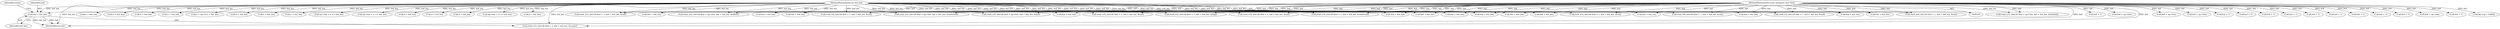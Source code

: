 digraph "0_radare2_52b1526443c1f433087928291d1c3d37a5600515@pointer" {
"1000454" [label="(Call,buf + buf_len)"];
"1000102" [label="(MethodParameterIn,const unsigned char *buf)"];
"1000103" [label="(MethodParameterIn,int buf_len)"];
"1000306" [label="(Call,n < buf_len)"];
"1000788" [label="(Call,buf + 1)"];
"1000830" [label="(Call,op->len + n <= buf_len)"];
"1000530" [label="(Call,buf + op->len)"];
"1000529" [label="(Call,read_u32_leb128 (buf + op->len, buf + buf_len, &def))"];
"1000500" [label="(Call,buf + op->len)"];
"1000633" [label="(Call,read_u32_leb128 (buf + 1, buf + buf_len, &val))"];
"1000291" [label="(Call,read_i32_leb128 (buf + 1, buf + buf_len, &val))"];
"1000660" [label="(Call,buf + op->len)"];
"1000718" [label="(Call,buf + 1)"];
"1000866" [label="(Call,buf + 1)"];
"1000865" [label="(Call,read_u32_leb128 (buf + 1, buf + buf_len, &reserved))"];
"1000913" [label="(Call,buf + 1)"];
"1001073" [label="(MethodReturn,int)"];
"1000676" [label="(Call,op->len + n <= buf_len)"];
"1000454" [label="(Call,buf + buf_len)"];
"1000721" [label="(Call,buf + buf_len)"];
"1000946" [label="(Call,read_i64_leb128 (buf + 1, buf + buf_len, &val))"];
"1000295" [label="(Call,buf + buf_len)"];
"1001021" [label="(Call,buf + 1)"];
"1000455" [label="(Identifier,buf)"];
"1000634" [label="(Call,buf + 1)"];
"1000648" [label="(Call,n < buf_len)"];
"1000813" [label="(Call,read_u32_leb128 (buf + op->len, buf + buf_len, &offset))"];
"1000546" [label="(Call,n + op->len < buf_len)"];
"1001035" [label="(Call,n < buf_len)"];
"1000451" [label="(Call,buf + 1)"];
"1000402" [label="(Call,buf + buf_len)"];
"1000981" [label="(Call,buf + 1)"];
"1000398" [label="(Call,read_u32_leb128 (buf + 1, buf + buf_len, &val))"];
"1000637" [label="(Call,buf + buf_len)"];
"1000103" [label="(MethodParameterIn,int buf_len)"];
"1000984" [label="(Call,buf + buf_len)"];
"1000980" [label="(Call,read_u32_leb128 (buf + 1, buf + buf_len, &val))"];
"1000514" [label="(Call,op->len + n <= buf_len)"];
"1000399" [label="(Call,buf + 1)"];
"1000947" [label="(Call,buf + 1)"];
"1000413" [label="(Call,n < buf_len)"];
"1000450" [label="(Call,read_u32_leb128 (buf + 1, buf + buf_len, &count))"];
"1000102" [label="(MethodParameterIn,const unsigned char *buf)"];
"1000814" [label="(Call,buf + op->len)"];
"1000292" [label="(Call,buf + 1)"];
"1000819" [label="(Call,buf + buf_len)"];
"1000802" [label="(Call,n < buf_len)"];
"1000110" [label="(Call,op->op = buf[0])"];
"1001020" [label="(Call,read_u64_leb128 (buf + 1, buf + buf_len, &val))"];
"1000499" [label="(Call,read_u32_leb128 (buf + op->len, buf + buf_len, &table[i]))"];
"1000880" [label="(Call,n < buf_len)"];
"1000456" [label="(Identifier,buf_len)"];
"1000916" [label="(Call,buf + buf_len)"];
"1000961" [label="(Call,n < buf_len)"];
"1000995" [label="(Call,n < buf_len)"];
"1000869" [label="(Call,buf + buf_len)"];
"1000458" [label="(Identifier,count)"];
"1000659" [label="(Call,read_u32_leb128 (buf + op->len, buf + buf_len, &reserved))"];
"1000717" [label="(Call,read_u32_leb128 (buf + 1, buf + buf_len, &val))"];
"1000927" [label="(Call,n < buf_len)"];
"1000787" [label="(Call,read_u32_leb128 (buf + 1, buf + buf_len, &flag))"];
"1000535" [label="(Call,buf + buf_len)"];
"1001024" [label="(Call,buf + buf_len)"];
"1000950" [label="(Call,buf + buf_len)"];
"1000465" [label="(Call,n < buf_len)"];
"1000791" [label="(Call,buf + buf_len)"];
"1000665" [label="(Call,buf + buf_len)"];
"1000912" [label="(Call,read_i32_leb128 (buf + 1, buf + buf_len, &val))"];
"1000505" [label="(Call,buf + buf_len)"];
"1000732" [label="(Call,n < buf_len)"];
"1000454" -> "1000450"  [label="AST: "];
"1000454" -> "1000456"  [label="CFG: "];
"1000455" -> "1000454"  [label="AST: "];
"1000456" -> "1000454"  [label="AST: "];
"1000458" -> "1000454"  [label="CFG: "];
"1000454" -> "1001073"  [label="DDG: buf"];
"1000454" -> "1001073"  [label="DDG: buf_len"];
"1000102" -> "1000454"  [label="DDG: buf"];
"1000103" -> "1000454"  [label="DDG: buf_len"];
"1000102" -> "1000100"  [label="AST: "];
"1000102" -> "1001073"  [label="DDG: buf"];
"1000102" -> "1000110"  [label="DDG: buf"];
"1000102" -> "1000291"  [label="DDG: buf"];
"1000102" -> "1000292"  [label="DDG: buf"];
"1000102" -> "1000295"  [label="DDG: buf"];
"1000102" -> "1000398"  [label="DDG: buf"];
"1000102" -> "1000399"  [label="DDG: buf"];
"1000102" -> "1000402"  [label="DDG: buf"];
"1000102" -> "1000450"  [label="DDG: buf"];
"1000102" -> "1000451"  [label="DDG: buf"];
"1000102" -> "1000499"  [label="DDG: buf"];
"1000102" -> "1000500"  [label="DDG: buf"];
"1000102" -> "1000505"  [label="DDG: buf"];
"1000102" -> "1000529"  [label="DDG: buf"];
"1000102" -> "1000530"  [label="DDG: buf"];
"1000102" -> "1000535"  [label="DDG: buf"];
"1000102" -> "1000633"  [label="DDG: buf"];
"1000102" -> "1000634"  [label="DDG: buf"];
"1000102" -> "1000637"  [label="DDG: buf"];
"1000102" -> "1000659"  [label="DDG: buf"];
"1000102" -> "1000660"  [label="DDG: buf"];
"1000102" -> "1000665"  [label="DDG: buf"];
"1000102" -> "1000717"  [label="DDG: buf"];
"1000102" -> "1000718"  [label="DDG: buf"];
"1000102" -> "1000721"  [label="DDG: buf"];
"1000102" -> "1000787"  [label="DDG: buf"];
"1000102" -> "1000788"  [label="DDG: buf"];
"1000102" -> "1000791"  [label="DDG: buf"];
"1000102" -> "1000813"  [label="DDG: buf"];
"1000102" -> "1000814"  [label="DDG: buf"];
"1000102" -> "1000819"  [label="DDG: buf"];
"1000102" -> "1000865"  [label="DDG: buf"];
"1000102" -> "1000866"  [label="DDG: buf"];
"1000102" -> "1000869"  [label="DDG: buf"];
"1000102" -> "1000912"  [label="DDG: buf"];
"1000102" -> "1000913"  [label="DDG: buf"];
"1000102" -> "1000916"  [label="DDG: buf"];
"1000102" -> "1000946"  [label="DDG: buf"];
"1000102" -> "1000947"  [label="DDG: buf"];
"1000102" -> "1000950"  [label="DDG: buf"];
"1000102" -> "1000980"  [label="DDG: buf"];
"1000102" -> "1000981"  [label="DDG: buf"];
"1000102" -> "1000984"  [label="DDG: buf"];
"1000102" -> "1001020"  [label="DDG: buf"];
"1000102" -> "1001021"  [label="DDG: buf"];
"1000102" -> "1001024"  [label="DDG: buf"];
"1000103" -> "1000100"  [label="AST: "];
"1000103" -> "1001073"  [label="DDG: buf_len"];
"1000103" -> "1000291"  [label="DDG: buf_len"];
"1000103" -> "1000295"  [label="DDG: buf_len"];
"1000103" -> "1000306"  [label="DDG: buf_len"];
"1000103" -> "1000398"  [label="DDG: buf_len"];
"1000103" -> "1000402"  [label="DDG: buf_len"];
"1000103" -> "1000413"  [label="DDG: buf_len"];
"1000103" -> "1000450"  [label="DDG: buf_len"];
"1000103" -> "1000465"  [label="DDG: buf_len"];
"1000103" -> "1000499"  [label="DDG: buf_len"];
"1000103" -> "1000505"  [label="DDG: buf_len"];
"1000103" -> "1000514"  [label="DDG: buf_len"];
"1000103" -> "1000529"  [label="DDG: buf_len"];
"1000103" -> "1000535"  [label="DDG: buf_len"];
"1000103" -> "1000546"  [label="DDG: buf_len"];
"1000103" -> "1000633"  [label="DDG: buf_len"];
"1000103" -> "1000637"  [label="DDG: buf_len"];
"1000103" -> "1000648"  [label="DDG: buf_len"];
"1000103" -> "1000659"  [label="DDG: buf_len"];
"1000103" -> "1000665"  [label="DDG: buf_len"];
"1000103" -> "1000676"  [label="DDG: buf_len"];
"1000103" -> "1000717"  [label="DDG: buf_len"];
"1000103" -> "1000721"  [label="DDG: buf_len"];
"1000103" -> "1000732"  [label="DDG: buf_len"];
"1000103" -> "1000787"  [label="DDG: buf_len"];
"1000103" -> "1000791"  [label="DDG: buf_len"];
"1000103" -> "1000802"  [label="DDG: buf_len"];
"1000103" -> "1000813"  [label="DDG: buf_len"];
"1000103" -> "1000819"  [label="DDG: buf_len"];
"1000103" -> "1000830"  [label="DDG: buf_len"];
"1000103" -> "1000865"  [label="DDG: buf_len"];
"1000103" -> "1000869"  [label="DDG: buf_len"];
"1000103" -> "1000880"  [label="DDG: buf_len"];
"1000103" -> "1000912"  [label="DDG: buf_len"];
"1000103" -> "1000916"  [label="DDG: buf_len"];
"1000103" -> "1000927"  [label="DDG: buf_len"];
"1000103" -> "1000946"  [label="DDG: buf_len"];
"1000103" -> "1000950"  [label="DDG: buf_len"];
"1000103" -> "1000961"  [label="DDG: buf_len"];
"1000103" -> "1000980"  [label="DDG: buf_len"];
"1000103" -> "1000984"  [label="DDG: buf_len"];
"1000103" -> "1000995"  [label="DDG: buf_len"];
"1000103" -> "1001020"  [label="DDG: buf_len"];
"1000103" -> "1001024"  [label="DDG: buf_len"];
"1000103" -> "1001035"  [label="DDG: buf_len"];
}
